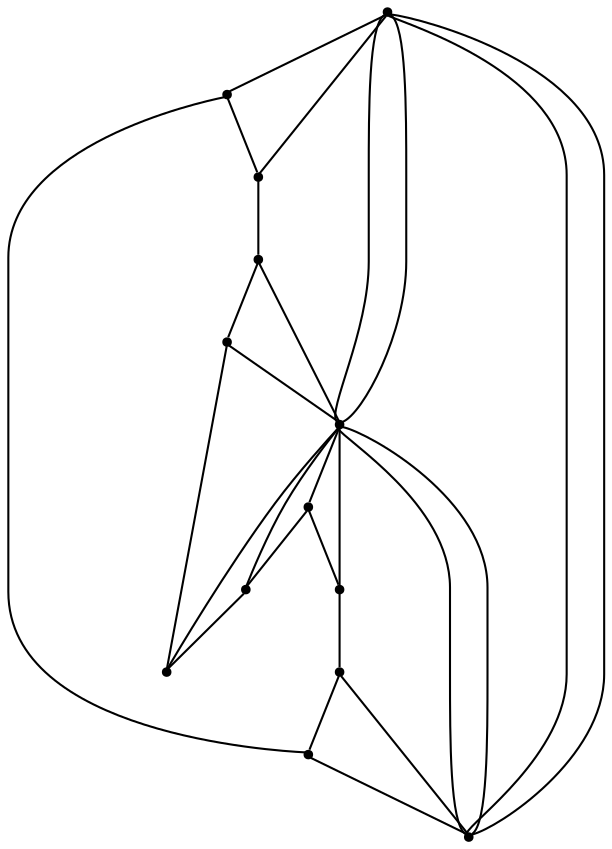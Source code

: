 graph {
  node [shape=point,comment="{\"directed\":false,\"doi\":\"10.1007/978-3-319-27261-0_6\",\"figure\":\"1 (1)\"}"]

  v0 [pos="750.786253958735,465.792762959923"]
  v1 [pos="917.0627330562393,233.25955738521122"]
  v2 [pos="917.0627330562393,565.5583894846176"]
  v3 [pos="750.786253958735,332.7732735320093"]
  v4 [pos="584.7598204167232,399.2828910706893"]
  v5 [pos="418.7333630290549,233.25955738521122"]
  v6 [pos="418.73336302905494,366.0279869198917"]
  v7 [pos="418.7333630290549,432.53785880912534"]
  v8 [pos="418.7333630290549,565.5583894846176"]
  v9 [pos="584.7598363138277,565.5583894846176"]
  v10 [pos="751.0362995142275,565.5583894846176"]
  v11 [pos="751.0362995142276,233.25955738521122"]
  v12 [pos="584.7598363138277,233.2595573852111"]

  v0 -- v3 [id="-1",pos="750.786253958735,465.792762959923 785.2917775556987,453.7035765326036 833.8995271049885,434.3632373502765 833.8995271049885,399.3539184627596 833.8995271049885,364.3445995752428 785.2917775556987,345.0000636087826 750.786253958735,332.7732735320093"]
  v5 -- v6 [id="-2",pos="418.7333630290549,233.25955738521122 418.73336302905494,366.0279869198917 418.73336302905494,366.0279869198917 418.73336302905494,366.0279869198917"]
  v7 -- v8 [id="-3",pos="418.7333630290549,432.53785880912534 418.7333630290549,565.5583894846176 418.7333630290549,565.5583894846176 418.7333630290549,565.5583894846176"]
  v5 -- v12 [id="-4",pos="418.7333630290549,233.25955738521122 584.7598363138277,233.2595573852111 584.7598363138277,233.2595573852111 584.7598363138277,233.2595573852111"]
  v12 -- v11 [id="-5",pos="584.7598363138277,233.2595573852111 751.0362995142276,233.25955738521122 751.0362995142276,233.25955738521122 751.0362995142276,233.25955738521122"]
  v11 -- v1 [id="-6",pos="751.0362995142276,233.25955738521122 917.0627330562393,233.25955738521122 917.0627330562393,233.25955738521122 917.0627330562393,233.25955738521122"]
  v12 -- v4 [id="-11",pos="584.7598363138277,233.2595573852111 584.7598204167232,399.2828910706893 584.7598204167232,399.2828910706893 584.7598204167232,399.2828910706893"]
  v4 -- v9 [id="-12",pos="584.7598204167232,399.2828910706893 584.7598363138277,565.5583894846176 584.7598363138277,565.5583894846176 584.7598363138277,565.5583894846176"]
  v11 -- v3 [id="-21",pos="751.0362995142276,233.25955738521122 750.786253958735,332.7732735320093 750.786253958735,332.7732735320093 750.786253958735,332.7732735320093"]
  v3 -- v0 [id="-22",pos="750.786253958735,332.7732735320093 750.786253958735,465.792762959923 750.786253958735,465.792762959923 750.786253958735,465.792762959923"]
  v0 -- v10 [id="-23",pos="750.786253958735,465.792762959923 751.0362995142275,565.5583894846176 751.0362995142275,565.5583894846176 751.0362995142275,565.5583894846176"]
  v2 -- v10 [id="-24",pos="917.0627330562393,565.5583894846176 751.0362995142275,565.5583894846176 751.0362995142275,565.5583894846176 751.0362995142275,565.5583894846176"]
  v10 -- v9 [id="-25",pos="751.0362995142275,565.5583894846176 584.7598363138277,565.5583894846176 584.7598363138277,565.5583894846176 584.7598363138277,565.5583894846176"]
  v9 -- v8 [id="-26",pos="584.7598363138277,565.5583894846176 418.7333630290549,565.5583894846176 418.7333630290549,565.5583894846176 418.7333630290549,565.5583894846176"]
  v1 -- v2 [id="-27",pos="917.0627330562393,233.25955738521122 917.0627330562393,565.5583894846176 917.0627330562393,565.5583894846176 917.0627330562393,565.5583894846176"]
  v8 -- v4 [id="-28",pos="418.7333630290549,565.5583894846176 418.7208599564251,565.4199989381386 524.4085300927759,453.3951764864613 584.7598204167232,399.2828910706893"]
  v7 -- v4 [id="-29",pos="418.7333630290549,432.53785880912534 418.7208599564251,432.5671091227801 484.4605056192574,426.57874327835776 518.3617166886291,419.28180742371654 541.7529704924737,414.247764856099 561.8686577238639,406.22990415132625 584.7598204167232,399.2828910706893"]
  v6 -- v4 [id="-30",pos="418.73336302905494,366.0279869198917 418.7208599564251,366.1406642151008 484.4605056192574,372.12903005952313 518.3617166886291,379.42596591416435 541.7529704924737,384.46000848178187 561.8686577238639,392.47370419624076 584.7598204167232,399.2828910706893"]
  v4 -- v3 [id="-31",pos="584.7598204167232,399.2828910706893 612.1308507248176,374.8836465541382 633.4009220910956,345.0000636087826 667.8271827253989,332.9233085647665 694.7106488407945,323.4969180822417 723.981987217582,323.4969180822417 750.786253958735,332.7732735320093"]
  v4 -- v5 [id="-32",pos="584.7598204167232,399.2828910706893 524.4085300927759,345.3084636549249 418.7208599564251,233.28370479088596 418.7333630290549,233.25955738521122"]
  v4 -- v0 [id="-33",pos="584.7598204167232,399.2828910706893 596.2533315329928,402.79187951322376 606.5132591401318,405.9840107537114 618.0068020506101,409.3178470463285 646.586362031262,417.60239430646635 674.032394878031,420.165262277547 701.0408122342031,432.5671091227801 719.7979965098954,441.1808813806296 734.892106395682,452.6867148134522 750.786253958735,465.792762959923"]
  v1 -- v3 [id="-34",pos="917.0627330562393,233.25955738521122 916.9335372885815,233.2836412032476 825.606516434081,269.7806564782994 784.0790192533643,299.71008611092685 770.9436233979261,309.17812649659044 763.3924352078824,322.65511313155 750.786253958735,332.7732735320093"]
  v4 -- v3 [id="-35",pos="584.7598204167232,399.2828910706893 596.2533315329928,395.91589382465713 606.5132591401318,392.7195975938556 618.0068020506101,389.3899262915524 646.586362031262,381.10121404110066 674.032394878031,378.5425110603339 701.0408122342031,366.1406642151008 719.7979965098954,357.5268919572513 734.892106395682,346.0168935341148 750.786253958735,332.7732735320093"]
  v0 -- v2 [id="-36",pos="750.786253958735,465.792762959923 763.3924352078824,476.05266020633087 770.9436233979261,489.52964684129046 784.0790192533643,498.99352223664016 825.606516434081,528.9271168595815 916.9335372885815,565.4199671443195 917.0627330562393,565.5583894846176"]
  v4 -- v0 [id="-37",pos="584.7598204167232,399.2828910706893 612.1308507248176,423.819993587248 633.4009220910956,453.7035765326036 667.8271827253989,465.78033157661974 694.7106488407945,475.2108870494584 723.981987217582,475.2108870494584 750.786253958735,465.792762959923"]
  v6 -- v7 [id="-38",pos="418.73336302905494,366.0279869198917 418.7333630290549,432.53785880912534 418.7333630290549,432.53785880912534 418.7333630290549,432.53785880912534"]
}